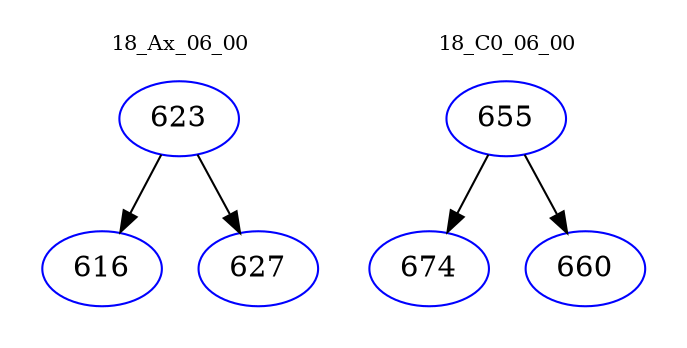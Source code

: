 digraph{
subgraph cluster_0 {
color = white
label = "18_Ax_06_00";
fontsize=10;
T0_623 [label="623", color="blue"]
T0_623 -> T0_616 [color="black"]
T0_616 [label="616", color="blue"]
T0_623 -> T0_627 [color="black"]
T0_627 [label="627", color="blue"]
}
subgraph cluster_1 {
color = white
label = "18_C0_06_00";
fontsize=10;
T1_655 [label="655", color="blue"]
T1_655 -> T1_674 [color="black"]
T1_674 [label="674", color="blue"]
T1_655 -> T1_660 [color="black"]
T1_660 [label="660", color="blue"]
}
}
